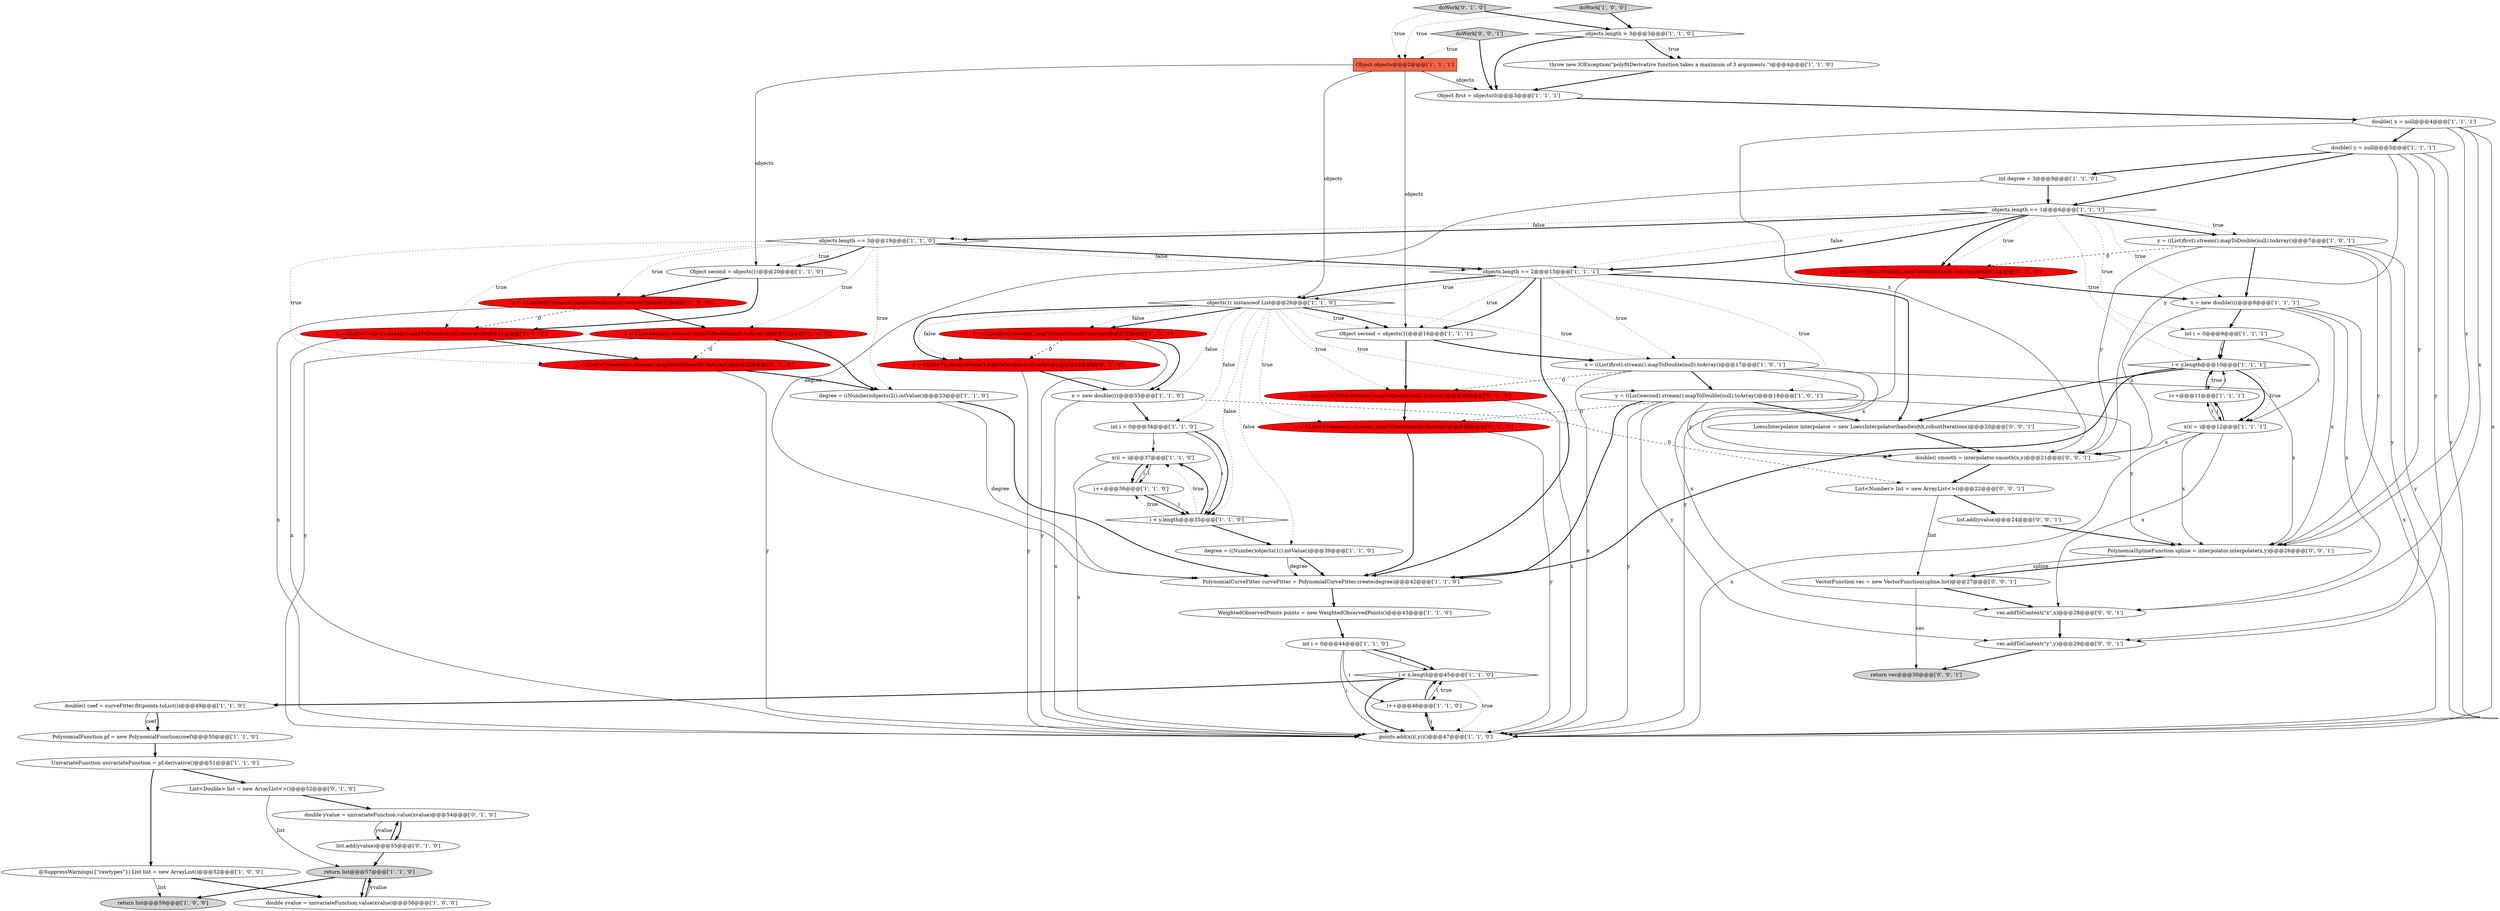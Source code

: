 digraph {
17 [style = filled, label = "y = ((List)second).stream().mapToDouble(null).toArray()@@@22@@@['1', '0', '0']", fillcolor = red, shape = ellipse image = "AAA1AAABBB1BBB"];
47 [style = filled, label = "List<Double> list = new ArrayList<>()@@@52@@@['0', '1', '0']", fillcolor = white, shape = ellipse image = "AAA0AAABBB2BBB"];
36 [style = filled, label = "@SuppressWarnings({\"rawtypes\"}) List list = new ArrayList()@@@52@@@['1', '0', '0']", fillcolor = white, shape = ellipse image = "AAA0AAABBB1BBB"];
38 [style = filled, label = "i < x.length@@@45@@@['1', '1', '0']", fillcolor = white, shape = diamond image = "AAA0AAABBB1BBB"];
12 [style = filled, label = "throw new IOException(\"polyfitDerivative function takes a maximum of 3 arguments.\")@@@4@@@['1', '1', '0']", fillcolor = white, shape = ellipse image = "AAA0AAABBB1BBB"];
37 [style = filled, label = "x = new double((((@@@8@@@['1', '1', '1']", fillcolor = white, shape = ellipse image = "AAA0AAABBB1BBB"];
44 [style = filled, label = "int i = 0@@@9@@@['1', '1', '1']", fillcolor = white, shape = ellipse image = "AAA0AAABBB1BBB"];
16 [style = filled, label = "return list@@@57@@@['1', '1', '0']", fillcolor = lightgray, shape = ellipse image = "AAA0AAABBB1BBB"];
40 [style = filled, label = "i++@@@46@@@['1', '1', '0']", fillcolor = white, shape = ellipse image = "AAA0AAABBB1BBB"];
53 [style = filled, label = "y = ((List<?>)second).stream().mapToDouble(null).toArray()@@@29@@@['0', '1', '0']", fillcolor = red, shape = ellipse image = "AAA1AAABBB2BBB"];
23 [style = filled, label = "objects(1( instanceof List@@@26@@@['1', '1', '0']", fillcolor = white, shape = diamond image = "AAA0AAABBB1BBB"];
14 [style = filled, label = "double(( x = null@@@4@@@['1', '1', '1']", fillcolor = white, shape = ellipse image = "AAA0AAABBB1BBB"];
39 [style = filled, label = "y = ((List)second).stream().mapToDouble(null).toArray()@@@18@@@['1', '0', '1']", fillcolor = white, shape = ellipse image = "AAA0AAABBB1BBB"];
42 [style = filled, label = "UnivariateFunction univariateFunction = pf.derivative()@@@51@@@['1', '1', '0']", fillcolor = white, shape = ellipse image = "AAA0AAABBB1BBB"];
43 [style = filled, label = "x(i( = i@@@37@@@['1', '1', '0']", fillcolor = white, shape = ellipse image = "AAA0AAABBB1BBB"];
46 [style = filled, label = "y = ((List<?>)first).stream().mapToDouble(null).toArray()@@@32@@@['0', '1', '0']", fillcolor = red, shape = ellipse image = "AAA1AAABBB2BBB"];
15 [style = filled, label = "i++@@@11@@@['1', '1', '1']", fillcolor = white, shape = ellipse image = "AAA0AAABBB1BBB"];
52 [style = filled, label = "x = ((List<?>)first).stream().mapToDouble(null).toArray()@@@28@@@['0', '1', '0']", fillcolor = red, shape = ellipse image = "AAA1AAABBB2BBB"];
54 [style = filled, label = "y = ((List<?>)first).stream().mapToDouble(null).toArray()@@@11@@@['0', '1', '0']", fillcolor = red, shape = ellipse image = "AAA1AAABBB2BBB"];
25 [style = filled, label = "WeightedObservedPoints points = new WeightedObservedPoints()@@@43@@@['1', '1', '0']", fillcolor = white, shape = ellipse image = "AAA0AAABBB1BBB"];
48 [style = filled, label = "list.add(yvalue)@@@55@@@['0', '1', '0']", fillcolor = white, shape = ellipse image = "AAA0AAABBB2BBB"];
63 [style = filled, label = "double(( smooth = interpolator.smooth(x,y)@@@21@@@['0', '0', '1']", fillcolor = white, shape = ellipse image = "AAA0AAABBB3BBB"];
28 [style = filled, label = "objects.length == 3@@@19@@@['1', '1', '0']", fillcolor = white, shape = diamond image = "AAA0AAABBB1BBB"];
10 [style = filled, label = "double(( coef = curveFitter.fit(points.toList())@@@49@@@['1', '1', '0']", fillcolor = white, shape = ellipse image = "AAA0AAABBB1BBB"];
50 [style = filled, label = "y = ((List<?>)second).stream().mapToDouble(null).toArray()@@@22@@@['0', '1', '0']", fillcolor = red, shape = ellipse image = "AAA1AAABBB2BBB"];
6 [style = filled, label = "Object first = objects(0(@@@3@@@['1', '1', '1']", fillcolor = white, shape = ellipse image = "AAA0AAABBB1BBB"];
26 [style = filled, label = "Object objects@@@2@@@['1', '1', '1']", fillcolor = tomato, shape = box image = "AAA0AAABBB1BBB"];
59 [style = filled, label = "VectorFunction vec = new VectorFunction(spline,list)@@@27@@@['0', '0', '1']", fillcolor = white, shape = ellipse image = "AAA0AAABBB3BBB"];
31 [style = filled, label = "y = ((List)first).stream().mapToDouble(null).toArray()@@@32@@@['1', '0', '0']", fillcolor = red, shape = ellipse image = "AAA1AAABBB1BBB"];
4 [style = filled, label = "i < y.length@@@10@@@['1', '1', '1']", fillcolor = white, shape = diamond image = "AAA0AAABBB1BBB"];
58 [style = filled, label = "doWork['0', '0', '1']", fillcolor = lightgray, shape = diamond image = "AAA0AAABBB3BBB"];
62 [style = filled, label = "List<Number> list = new ArrayList<>()@@@22@@@['0', '0', '1']", fillcolor = white, shape = ellipse image = "AAA0AAABBB3BBB"];
35 [style = filled, label = "int degree = 3@@@9@@@['1', '1', '0']", fillcolor = white, shape = ellipse image = "AAA0AAABBB1BBB"];
57 [style = filled, label = "list.add(yvalue)@@@24@@@['0', '0', '1']", fillcolor = white, shape = ellipse image = "AAA0AAABBB3BBB"];
11 [style = filled, label = "PolynomialFunction pf = new PolynomialFunction(coef)@@@50@@@['1', '1', '0']", fillcolor = white, shape = ellipse image = "AAA0AAABBB1BBB"];
5 [style = filled, label = "x = ((List)first).stream().mapToDouble(null).toArray()@@@17@@@['1', '0', '1']", fillcolor = white, shape = ellipse image = "AAA0AAABBB1BBB"];
3 [style = filled, label = "double yvalue = univariateFunction.value(xvalue)@@@56@@@['1', '0', '0']", fillcolor = white, shape = ellipse image = "AAA0AAABBB1BBB"];
9 [style = filled, label = "PolynomialCurveFitter curveFitter = PolynomialCurveFitter.create(degree)@@@42@@@['1', '1', '0']", fillcolor = white, shape = ellipse image = "AAA0AAABBB1BBB"];
29 [style = filled, label = "degree = ((Number)objects(2().intValue()@@@23@@@['1', '1', '0']", fillcolor = white, shape = ellipse image = "AAA0AAABBB1BBB"];
30 [style = filled, label = "degree = ((Number)objects(1().intValue()@@@39@@@['1', '1', '0']", fillcolor = white, shape = ellipse image = "AAA0AAABBB1BBB"];
19 [style = filled, label = "objects.length == 2@@@15@@@['1', '1', '1']", fillcolor = white, shape = diamond image = "AAA0AAABBB1BBB"];
21 [style = filled, label = "Object second = objects(1(@@@20@@@['1', '1', '0']", fillcolor = white, shape = ellipse image = "AAA0AAABBB1BBB"];
32 [style = filled, label = "objects.length == 1@@@6@@@['1', '1', '1']", fillcolor = white, shape = diamond image = "AAA0AAABBB1BBB"];
13 [style = filled, label = "i++@@@36@@@['1', '1', '0']", fillcolor = white, shape = ellipse image = "AAA0AAABBB1BBB"];
56 [style = filled, label = "return vec@@@30@@@['0', '0', '1']", fillcolor = lightgray, shape = ellipse image = "AAA0AAABBB3BBB"];
61 [style = filled, label = "PolynomialSplineFunction spline = interpolator.interpolate(x,y)@@@26@@@['0', '0', '1']", fillcolor = white, shape = ellipse image = "AAA0AAABBB3BBB"];
22 [style = filled, label = "double(( y = null@@@5@@@['1', '1', '1']", fillcolor = white, shape = ellipse image = "AAA0AAABBB1BBB"];
24 [style = filled, label = "int i = 0@@@34@@@['1', '1', '0']", fillcolor = white, shape = ellipse image = "AAA0AAABBB1BBB"];
0 [style = filled, label = "objects.length > 3@@@3@@@['1', '1', '0']", fillcolor = white, shape = diamond image = "AAA0AAABBB1BBB"];
41 [style = filled, label = "return list@@@59@@@['1', '0', '0']", fillcolor = lightgray, shape = ellipse image = "AAA0AAABBB1BBB"];
8 [style = filled, label = "Object second = objects(1(@@@16@@@['1', '1', '1']", fillcolor = white, shape = ellipse image = "AAA0AAABBB1BBB"];
7 [style = filled, label = "x = ((List)first).stream().mapToDouble(null).toArray()@@@21@@@['1', '0', '0']", fillcolor = red, shape = ellipse image = "AAA1AAABBB1BBB"];
20 [style = filled, label = "x = new double((((@@@33@@@['1', '1', '0']", fillcolor = white, shape = ellipse image = "AAA0AAABBB1BBB"];
45 [style = filled, label = "doWork['0', '1', '0']", fillcolor = lightgray, shape = diamond image = "AAA0AAABBB2BBB"];
60 [style = filled, label = "vec.addToContext(\"y\",y)@@@29@@@['0', '0', '1']", fillcolor = white, shape = ellipse image = "AAA0AAABBB3BBB"];
55 [style = filled, label = "vec.addToContext(\"x\",x)@@@28@@@['0', '0', '1']", fillcolor = white, shape = ellipse image = "AAA0AAABBB3BBB"];
64 [style = filled, label = "LoessInterpolator interpolator = new LoessInterpolator(bandwidth,robustIterations)@@@20@@@['0', '0', '1']", fillcolor = white, shape = ellipse image = "AAA0AAABBB3BBB"];
2 [style = filled, label = "doWork['1', '0', '0']", fillcolor = lightgray, shape = diamond image = "AAA0AAABBB1BBB"];
33 [style = filled, label = "y = ((List)first).stream().mapToDouble(null).toArray()@@@7@@@['1', '0', '1']", fillcolor = white, shape = ellipse image = "AAA0AAABBB1BBB"];
34 [style = filled, label = "points.add(x(i(,y(i()@@@47@@@['1', '1', '0']", fillcolor = white, shape = ellipse image = "AAA0AAABBB1BBB"];
1 [style = filled, label = "i < y.length@@@35@@@['1', '1', '0']", fillcolor = white, shape = diamond image = "AAA0AAABBB1BBB"];
18 [style = filled, label = "int i = 0@@@44@@@['1', '1', '0']", fillcolor = white, shape = ellipse image = "AAA0AAABBB1BBB"];
27 [style = filled, label = "x(i( = i@@@12@@@['1', '1', '1']", fillcolor = white, shape = ellipse image = "AAA0AAABBB1BBB"];
49 [style = filled, label = "x = ((List<?>)first).stream().mapToDouble(null).toArray()@@@21@@@['0', '1', '0']", fillcolor = red, shape = ellipse image = "AAA1AAABBB2BBB"];
51 [style = filled, label = "double yvalue = univariateFunction.value(xvalue)@@@54@@@['0', '1', '0']", fillcolor = white, shape = ellipse image = "AAA0AAABBB2BBB"];
37->63 [style = solid, label="x"];
53->34 [style = solid, label="y"];
0->12 [style = dotted, label="true"];
39->60 [style = solid, label="y"];
28->21 [style = dotted, label="true"];
38->34 [style = dotted, label="true"];
23->46 [style = dotted, label="false"];
26->6 [style = solid, label="objects"];
39->9 [style = bold, label=""];
17->50 [style = dashed, label="0"];
5->34 [style = solid, label="x"];
7->49 [style = dashed, label="0"];
27->61 [style = solid, label="x"];
23->5 [style = dotted, label="true"];
15->4 [style = solid, label="i"];
17->34 [style = solid, label="y"];
28->50 [style = dotted, label="true"];
3->16 [style = bold, label=""];
1->30 [style = bold, label=""];
40->38 [style = bold, label=""];
61->59 [style = bold, label=""];
27->15 [style = bold, label=""];
13->1 [style = bold, label=""];
16->41 [style = bold, label=""];
1->13 [style = dotted, label="true"];
44->4 [style = solid, label="i"];
48->51 [style = bold, label=""];
28->21 [style = bold, label=""];
51->48 [style = bold, label=""];
19->9 [style = bold, label=""];
59->56 [style = solid, label="vec"];
39->64 [style = bold, label=""];
54->37 [style = bold, label=""];
28->7 [style = dotted, label="true"];
47->51 [style = bold, label=""];
45->0 [style = bold, label=""];
5->55 [style = solid, label="x"];
43->13 [style = solid, label="i"];
33->60 [style = solid, label="y"];
32->37 [style = dotted, label="true"];
26->8 [style = solid, label="objects"];
32->54 [style = dotted, label="true"];
31->20 [style = bold, label=""];
36->41 [style = solid, label="list"];
4->64 [style = bold, label=""];
49->34 [style = solid, label="x"];
38->40 [style = dotted, label="true"];
10->11 [style = bold, label=""];
18->38 [style = bold, label=""];
55->60 [style = bold, label=""];
16->3 [style = bold, label=""];
50->29 [style = bold, label=""];
33->54 [style = dashed, label="0"];
62->59 [style = solid, label="list"];
37->55 [style = solid, label="x"];
61->59 [style = solid, label="spline"];
57->61 [style = bold, label=""];
5->39 [style = bold, label=""];
26->23 [style = solid, label="objects"];
39->61 [style = solid, label="y"];
46->34 [style = solid, label="y"];
40->38 [style = solid, label="i"];
33->34 [style = solid, label="y"];
14->22 [style = bold, label=""];
23->24 [style = dotted, label="false"];
44->27 [style = solid, label="i"];
1->43 [style = dotted, label="true"];
3->16 [style = solid, label="yvalue"];
43->34 [style = solid, label="x"];
5->63 [style = solid, label="x"];
22->32 [style = bold, label=""];
28->17 [style = dotted, label="true"];
23->8 [style = bold, label=""];
43->13 [style = bold, label=""];
28->29 [style = dotted, label="true"];
31->46 [style = dashed, label="0"];
14->63 [style = solid, label="x"];
63->62 [style = bold, label=""];
22->34 [style = solid, label="y"];
44->4 [style = bold, label=""];
15->27 [style = solid, label="i"];
48->16 [style = bold, label=""];
28->19 [style = bold, label=""];
21->7 [style = bold, label=""];
59->55 [style = bold, label=""];
46->20 [style = bold, label=""];
5->52 [style = dashed, label="0"];
23->53 [style = dotted, label="true"];
23->31 [style = dotted, label="false"];
29->9 [style = solid, label="degree"];
39->53 [style = dashed, label="0"];
60->56 [style = bold, label=""];
22->60 [style = solid, label="y"];
23->31 [style = bold, label=""];
4->9 [style = bold, label=""];
31->34 [style = solid, label="y"];
7->17 [style = bold, label=""];
19->64 [style = bold, label=""];
34->40 [style = bold, label=""];
32->4 [style = dotted, label="true"];
20->34 [style = solid, label="x"];
13->1 [style = solid, label="i"];
33->63 [style = solid, label="y"];
20->62 [style = dashed, label="0"];
0->12 [style = bold, label=""];
23->52 [style = dotted, label="true"];
25->18 [style = bold, label=""];
42->47 [style = bold, label=""];
27->15 [style = solid, label="i"];
35->32 [style = bold, label=""];
47->16 [style = solid, label="list"];
30->9 [style = bold, label=""];
23->1 [style = dotted, label="false"];
4->15 [style = dotted, label="true"];
32->19 [style = bold, label=""];
58->26 [style = dotted, label="true"];
37->61 [style = solid, label="x"];
32->28 [style = dotted, label="false"];
8->52 [style = bold, label=""];
39->34 [style = solid, label="y"];
27->55 [style = solid, label="x"];
32->33 [style = dotted, label="true"];
19->8 [style = dotted, label="true"];
32->33 [style = bold, label=""];
49->50 [style = bold, label=""];
22->61 [style = solid, label="y"];
39->63 [style = solid, label="y"];
23->39 [style = dotted, label="true"];
24->1 [style = solid, label="i"];
2->0 [style = bold, label=""];
14->55 [style = solid, label="x"];
54->34 [style = solid, label="y"];
50->34 [style = solid, label="y"];
32->19 [style = dotted, label="false"];
37->44 [style = bold, label=""];
45->26 [style = dotted, label="true"];
19->5 [style = dotted, label="true"];
38->34 [style = bold, label=""];
2->26 [style = dotted, label="true"];
27->63 [style = solid, label="x"];
21->49 [style = bold, label=""];
30->9 [style = solid, label="degree"];
19->39 [style = dotted, label="true"];
28->19 [style = dotted, label="false"];
27->34 [style = solid, label="x"];
7->34 [style = solid, label="x"];
24->1 [style = bold, label=""];
33->37 [style = bold, label=""];
22->35 [style = bold, label=""];
53->9 [style = bold, label=""];
14->34 [style = solid, label="x"];
32->44 [style = dotted, label="true"];
51->48 [style = solid, label="yvalue"];
22->63 [style = solid, label="y"];
40->34 [style = solid, label="i"];
33->61 [style = solid, label="y"];
35->9 [style = solid, label="degree"];
52->53 [style = bold, label=""];
24->43 [style = solid, label="i"];
23->8 [style = dotted, label="true"];
0->6 [style = bold, label=""];
38->10 [style = bold, label=""];
14->61 [style = solid, label="x"];
1->43 [style = bold, label=""];
10->11 [style = solid, label="coef"];
29->9 [style = bold, label=""];
64->63 [style = bold, label=""];
18->40 [style = solid, label="i"];
26->21 [style = solid, label="objects"];
19->23 [style = dotted, label="true"];
23->46 [style = bold, label=""];
11->42 [style = bold, label=""];
42->36 [style = bold, label=""];
62->57 [style = bold, label=""];
12->6 [style = bold, label=""];
28->49 [style = dotted, label="true"];
23->30 [style = dotted, label="false"];
19->8 [style = bold, label=""];
18->34 [style = solid, label="i"];
6->14 [style = bold, label=""];
52->34 [style = solid, label="x"];
8->5 [style = bold, label=""];
19->23 [style = bold, label=""];
9->25 [style = bold, label=""];
37->34 [style = solid, label="x"];
4->27 [style = bold, label=""];
15->4 [style = bold, label=""];
4->27 [style = dotted, label="true"];
5->61 [style = solid, label="x"];
18->38 [style = solid, label="i"];
58->6 [style = bold, label=""];
23->20 [style = dotted, label="false"];
32->54 [style = bold, label=""];
13->43 [style = solid, label="i"];
20->24 [style = bold, label=""];
17->29 [style = bold, label=""];
32->28 [style = bold, label=""];
36->3 [style = bold, label=""];
}
